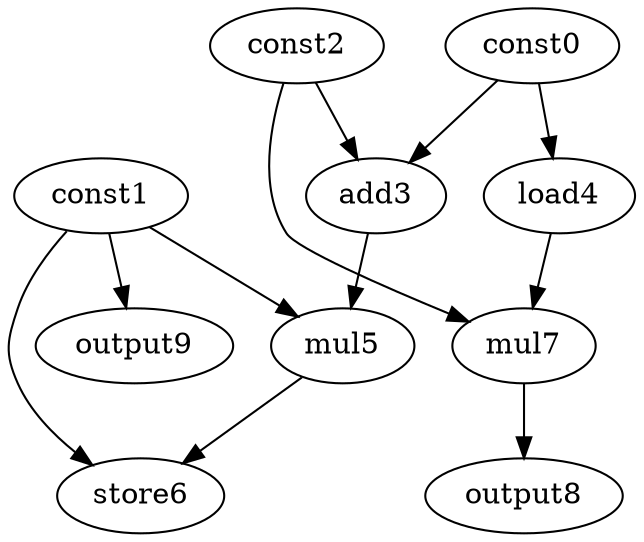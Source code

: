 digraph G { 
const0[opcode=const]; 
const1[opcode=const]; 
const2[opcode=const]; 
add3[opcode=add]; 
load4[opcode=load]; 
mul5[opcode=mul]; 
store6[opcode=store]; 
mul7[opcode=mul]; 
output8[opcode=output]; 
output9[opcode=output]; 
const0->add3[operand=0];
const2->add3[operand=1];
const0->load4[operand=0];
const1->output9[operand=0];
const1->mul5[operand=0];
add3->mul5[operand=1];
const2->mul7[operand=0];
load4->mul7[operand=1];
const1->store6[operand=0];
mul5->store6[operand=1];
mul7->output8[operand=0];
}
